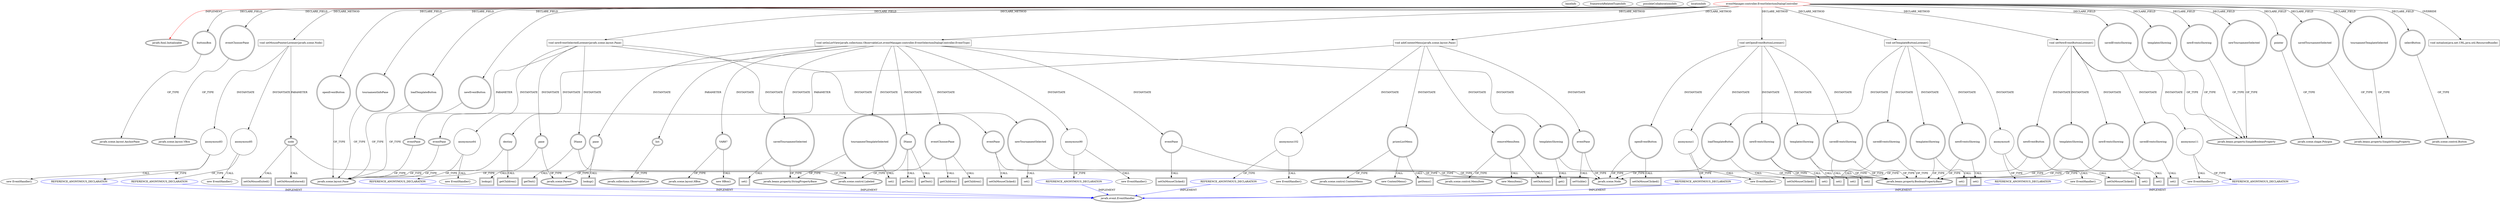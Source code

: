 digraph {
baseInfo[graphId=2934,category="extension_graph",isAnonymous=false,possibleRelation=true]
frameworkRelatedTypesInfo[0="javafx.fxml.Initializable"]
possibleCollaborationsInfo[0="2934~CLIENT_METHOD_DECLARATION-INSTANTIATION-~javafx.fxml.Initializable ~javafx.event.EventHandler ~false~true"]
locationInfo[projectName="hock323-eventManager",filePath="/hock323-eventManager/EventManager-master/src/eventManager/controller/EventSelectionDialogController.java",contextSignature="EventSelectionDialogController",graphId="2934"]
0[label="eventManager.controller.EventSelectionDialogController",vertexType="ROOT_CLIENT_CLASS_DECLARATION",isFrameworkType=false,color=red]
1[label="javafx.fxml.Initializable",vertexType="FRAMEWORK_INTERFACE_TYPE",isFrameworkType=true,peripheries=2]
2[label="buttonsBox",vertexType="FIELD_DECLARATION",isFrameworkType=true,peripheries=2,shape=circle]
3[label="javafx.scene.layout.AnchorPane",vertexType="FRAMEWORK_CLASS_TYPE",isFrameworkType=true,peripheries=2]
4[label="eventChooserPane",vertexType="FIELD_DECLARATION",isFrameworkType=true,peripheries=2,shape=circle]
5[label="javafx.scene.layout.VBox",vertexType="FRAMEWORK_CLASS_TYPE",isFrameworkType=true,peripheries=2]
6[label="loadTemplateButton",vertexType="FIELD_DECLARATION",isFrameworkType=true,peripheries=2,shape=circle]
7[label="javafx.scene.layout.Pane",vertexType="FRAMEWORK_CLASS_TYPE",isFrameworkType=true,peripheries=2]
8[label="newEventButton",vertexType="FIELD_DECLARATION",isFrameworkType=true,peripheries=2,shape=circle]
10[label="newEventsShowing",vertexType="FIELD_DECLARATION",isFrameworkType=true,peripheries=2,shape=circle]
11[label="javafx.beans.property.SimpleBooleanProperty",vertexType="FRAMEWORK_CLASS_TYPE",isFrameworkType=true,peripheries=2]
12[label="newTournamentSelected",vertexType="FIELD_DECLARATION",isFrameworkType=true,peripheries=2,shape=circle]
14[label="openEventButton",vertexType="FIELD_DECLARATION",isFrameworkType=true,peripheries=2,shape=circle]
16[label="pointer",vertexType="FIELD_DECLARATION",isFrameworkType=true,peripheries=2,shape=circle]
17[label="javafx.scene.shape.Polygon",vertexType="FRAMEWORK_CLASS_TYPE",isFrameworkType=true,peripheries=2]
18[label="savedEventsShowing",vertexType="FIELD_DECLARATION",isFrameworkType=true,peripheries=2,shape=circle]
20[label="savedTournamentSelected",vertexType="FIELD_DECLARATION",isFrameworkType=true,peripheries=2,shape=circle]
21[label="javafx.beans.property.SimpleStringProperty",vertexType="FRAMEWORK_CLASS_TYPE",isFrameworkType=true,peripheries=2]
22[label="selectButton",vertexType="FIELD_DECLARATION",isFrameworkType=true,peripheries=2,shape=circle]
23[label="javafx.scene.control.Button",vertexType="FRAMEWORK_CLASS_TYPE",isFrameworkType=true,peripheries=2]
24[label="templatesShowing",vertexType="FIELD_DECLARATION",isFrameworkType=true,peripheries=2,shape=circle]
26[label="tournamentInfoPane",vertexType="FIELD_DECLARATION",isFrameworkType=true,peripheries=2,shape=circle]
28[label="tournamentTemplateSelected",vertexType="FIELD_DECLARATION",isFrameworkType=true,peripheries=2,shape=circle]
30[label="void initialize(java.net.URL,java.util.ResourceBundle)",vertexType="OVERRIDING_METHOD_DECLARATION",isFrameworkType=false,shape=box]
43[label="void setOpenEventButtonListener()",vertexType="CLIENT_METHOD_DECLARATION",isFrameworkType=false,shape=box]
44[label="openEventButton",vertexType="VARIABLE_EXPRESION",isFrameworkType=true,peripheries=2,shape=circle]
46[label="javafx.scene.Node",vertexType="FRAMEWORK_CLASS_TYPE",isFrameworkType=true,peripheries=2]
45[label="setOnMouseClicked()",vertexType="INSIDE_CALL",isFrameworkType=true,peripheries=2,shape=box]
48[label="anonymous1",vertexType="VARIABLE_EXPRESION",isFrameworkType=false,shape=circle]
49[label="REFERENCE_ANONYMOUS_DECLARATION",vertexType="REFERENCE_ANONYMOUS_DECLARATION",isFrameworkType=false,color=blue]
50[label="javafx.event.EventHandler",vertexType="FRAMEWORK_INTERFACE_TYPE",isFrameworkType=true,peripheries=2]
47[label="new EventHandler()",vertexType="CONSTRUCTOR_CALL",isFrameworkType=false]
51[label="templatesShowing",vertexType="VARIABLE_EXPRESION",isFrameworkType=true,peripheries=2,shape=circle]
53[label="javafx.beans.property.BooleanPropertyBase",vertexType="FRAMEWORK_CLASS_TYPE",isFrameworkType=true,peripheries=2]
52[label="set()",vertexType="INSIDE_CALL",isFrameworkType=true,peripheries=2,shape=box]
54[label="newEventsShowing",vertexType="VARIABLE_EXPRESION",isFrameworkType=true,peripheries=2,shape=circle]
55[label="set()",vertexType="INSIDE_CALL",isFrameworkType=true,peripheries=2,shape=box]
57[label="savedEventsShowing",vertexType="VARIABLE_EXPRESION",isFrameworkType=true,peripheries=2,shape=circle]
58[label="set()",vertexType="INSIDE_CALL",isFrameworkType=true,peripheries=2,shape=box]
60[label="void setTemplateButtonListener()",vertexType="CLIENT_METHOD_DECLARATION",isFrameworkType=false,shape=box]
61[label="loadTemplateButton",vertexType="VARIABLE_EXPRESION",isFrameworkType=true,peripheries=2,shape=circle]
62[label="setOnMouseClicked()",vertexType="INSIDE_CALL",isFrameworkType=true,peripheries=2,shape=box]
65[label="anonymous6",vertexType="VARIABLE_EXPRESION",isFrameworkType=false,shape=circle]
66[label="REFERENCE_ANONYMOUS_DECLARATION",vertexType="REFERENCE_ANONYMOUS_DECLARATION",isFrameworkType=false,color=blue]
64[label="new EventHandler()",vertexType="CONSTRUCTOR_CALL",isFrameworkType=false]
68[label="templatesShowing",vertexType="VARIABLE_EXPRESION",isFrameworkType=true,peripheries=2,shape=circle]
69[label="set()",vertexType="INSIDE_CALL",isFrameworkType=true,peripheries=2,shape=box]
71[label="savedEventsShowing",vertexType="VARIABLE_EXPRESION",isFrameworkType=true,peripheries=2,shape=circle]
72[label="set()",vertexType="INSIDE_CALL",isFrameworkType=true,peripheries=2,shape=box]
74[label="newEventsShowing",vertexType="VARIABLE_EXPRESION",isFrameworkType=true,peripheries=2,shape=circle]
75[label="set()",vertexType="INSIDE_CALL",isFrameworkType=true,peripheries=2,shape=box]
77[label="void setNewEventButtonListener()",vertexType="CLIENT_METHOD_DECLARATION",isFrameworkType=false,shape=box]
78[label="newEventButton",vertexType="VARIABLE_EXPRESION",isFrameworkType=true,peripheries=2,shape=circle]
79[label="setOnMouseClicked()",vertexType="INSIDE_CALL",isFrameworkType=true,peripheries=2,shape=box]
82[label="anonymous11",vertexType="VARIABLE_EXPRESION",isFrameworkType=false,shape=circle]
83[label="REFERENCE_ANONYMOUS_DECLARATION",vertexType="REFERENCE_ANONYMOUS_DECLARATION",isFrameworkType=false,color=blue]
81[label="new EventHandler()",vertexType="CONSTRUCTOR_CALL",isFrameworkType=false]
85[label="templatesShowing",vertexType="VARIABLE_EXPRESION",isFrameworkType=true,peripheries=2,shape=circle]
86[label="set()",vertexType="INSIDE_CALL",isFrameworkType=true,peripheries=2,shape=box]
88[label="savedEventsShowing",vertexType="VARIABLE_EXPRESION",isFrameworkType=true,peripheries=2,shape=circle]
89[label="set()",vertexType="INSIDE_CALL",isFrameworkType=true,peripheries=2,shape=box]
91[label="newEventsShowing",vertexType="VARIABLE_EXPRESION",isFrameworkType=true,peripheries=2,shape=circle]
92[label="set()",vertexType="INSIDE_CALL",isFrameworkType=true,peripheries=2,shape=box]
212[label="void newEventSelectedListener(javafx.scene.layout.Pane)",vertexType="CLIENT_METHOD_DECLARATION",isFrameworkType=false,shape=box]
213[label="eventPane",vertexType="PARAMETER_DECLARATION",isFrameworkType=true,peripheries=2]
215[label="eventPane",vertexType="VARIABLE_EXPRESION",isFrameworkType=true,peripheries=2,shape=circle]
216[label="setOnMouseClicked()",vertexType="INSIDE_CALL",isFrameworkType=true,peripheries=2,shape=box]
219[label="anonymous64",vertexType="VARIABLE_EXPRESION",isFrameworkType=false,shape=circle]
220[label="REFERENCE_ANONYMOUS_DECLARATION",vertexType="REFERENCE_ANONYMOUS_DECLARATION",isFrameworkType=false,color=blue]
218[label="new EventHandler()",vertexType="CONSTRUCTOR_CALL",isFrameworkType=false]
222[label="pane",vertexType="VARIABLE_EXPRESION",isFrameworkType=true,peripheries=2,shape=circle]
224[label="javafx.scene.Parent",vertexType="FRAMEWORK_CLASS_TYPE",isFrameworkType=true,peripheries=2]
223[label="lookup()",vertexType="INSIDE_CALL",isFrameworkType=true,peripheries=2,shape=box]
225[label="lName",vertexType="VARIABLE_EXPRESION",isFrameworkType=true,peripheries=2,shape=circle]
227[label="javafx.scene.control.Labeled",vertexType="FRAMEWORK_CLASS_TYPE",isFrameworkType=true,peripheries=2]
226[label="getText()",vertexType="INSIDE_CALL",isFrameworkType=true,peripheries=2,shape=box]
228[label="newTournamentSelected",vertexType="VARIABLE_EXPRESION",isFrameworkType=true,peripheries=2,shape=circle]
229[label="set()",vertexType="INSIDE_CALL",isFrameworkType=true,peripheries=2,shape=box]
278[label="void setMousePointerListener(javafx.scene.Node)",vertexType="CLIENT_METHOD_DECLARATION",isFrameworkType=false,shape=box]
279[label="node",vertexType="PARAMETER_DECLARATION",isFrameworkType=true,peripheries=2]
282[label="setOnMouseEntered()",vertexType="INSIDE_CALL",isFrameworkType=true,peripheries=2,shape=box]
284[label="anonymous83",vertexType="VARIABLE_EXPRESION",isFrameworkType=false,shape=circle]
285[label="REFERENCE_ANONYMOUS_DECLARATION",vertexType="REFERENCE_ANONYMOUS_DECLARATION",isFrameworkType=false,color=blue]
283[label="new EventHandler()",vertexType="CONSTRUCTOR_CALL",isFrameworkType=false]
288[label="setOnMouseExited()",vertexType="INSIDE_CALL",isFrameworkType=true,peripheries=2,shape=box]
290[label="anonymous85",vertexType="VARIABLE_EXPRESION",isFrameworkType=false,shape=circle]
291[label="REFERENCE_ANONYMOUS_DECLARATION",vertexType="REFERENCE_ANONYMOUS_DECLARATION",isFrameworkType=false,color=blue]
289[label="new EventHandler()",vertexType="CONSTRUCTOR_CALL",isFrameworkType=false]
293[label="void setInListView(javafx.collections.ObservableList,eventManager.controller.EventSelectionDialogController.EventType)",vertexType="CLIENT_METHOD_DECLARATION",isFrameworkType=false,shape=box]
294[label="list",vertexType="PARAMETER_DECLARATION",isFrameworkType=true,peripheries=2]
295[label="javafx.collections.ObservableList",vertexType="FRAMEWORK_INTERFACE_TYPE",isFrameworkType=true,peripheries=2]
296[label="eventChooserPane",vertexType="VARIABLE_EXPRESION",isFrameworkType=true,peripheries=2,shape=circle]
297[label="getChildren()",vertexType="INSIDE_CALL",isFrameworkType=true,peripheries=2,shape=box]
300[label="VAR87",vertexType="VARIABLE_EXPRESION",isFrameworkType=true,peripheries=2,shape=circle]
301[label="javafx.scene.layout.HBox",vertexType="FRAMEWORK_CLASS_TYPE",isFrameworkType=true,peripheries=2]
299[label="new HBox()",vertexType="CONSTRUCTOR_CALL",isFrameworkType=true,peripheries=2]
303[label="getChildren()",vertexType="INSIDE_CALL",isFrameworkType=true,peripheries=2,shape=box]
304[label="eventPane",vertexType="VARIABLE_EXPRESION",isFrameworkType=true,peripheries=2,shape=circle]
305[label="setOnMouseClicked()",vertexType="INSIDE_CALL",isFrameworkType=true,peripheries=2,shape=box]
308[label="anonymous90",vertexType="VARIABLE_EXPRESION",isFrameworkType=false,shape=circle]
309[label="REFERENCE_ANONYMOUS_DECLARATION",vertexType="REFERENCE_ANONYMOUS_DECLARATION",isFrameworkType=false,color=blue]
307[label="new EventHandler()",vertexType="CONSTRUCTOR_CALL",isFrameworkType=false]
311[label="pane",vertexType="VARIABLE_EXPRESION",isFrameworkType=true,peripheries=2,shape=circle]
312[label="lookup()",vertexType="INSIDE_CALL",isFrameworkType=true,peripheries=2,shape=box]
314[label="templatesShowing",vertexType="VARIABLE_EXPRESION",isFrameworkType=true,peripheries=2,shape=circle]
315[label="get()",vertexType="INSIDE_CALL",isFrameworkType=true,peripheries=2,shape=box]
317[label="tournamentTemplateSelected",vertexType="VARIABLE_EXPRESION",isFrameworkType=true,peripheries=2,shape=circle]
319[label="javafx.beans.property.StringPropertyBase",vertexType="FRAMEWORK_CLASS_TYPE",isFrameworkType=true,peripheries=2]
318[label="set()",vertexType="INSIDE_CALL",isFrameworkType=true,peripheries=2,shape=box]
320[label="lName",vertexType="VARIABLE_EXPRESION",isFrameworkType=true,peripheries=2,shape=circle]
321[label="getText()",vertexType="INSIDE_CALL",isFrameworkType=true,peripheries=2,shape=box]
323[label="savedTournamentSelected",vertexType="VARIABLE_EXPRESION",isFrameworkType=true,peripheries=2,shape=circle]
324[label="set()",vertexType="INSIDE_CALL",isFrameworkType=true,peripheries=2,shape=box]
327[label="getText()",vertexType="INSIDE_CALL",isFrameworkType=true,peripheries=2,shape=box]
328[label="destiny",vertexType="VARIABLE_EXPRESION",isFrameworkType=true,peripheries=2,shape=circle]
329[label="getChildren()",vertexType="INSIDE_CALL",isFrameworkType=true,peripheries=2,shape=box]
331[label="void addContextMenu(javafx.scene.layout.Pane)",vertexType="CLIENT_METHOD_DECLARATION",isFrameworkType=false,shape=box]
332[label="eventPane",vertexType="PARAMETER_DECLARATION",isFrameworkType=true,peripheries=2]
335[label="prizesListMenu",vertexType="VARIABLE_EXPRESION",isFrameworkType=true,peripheries=2,shape=circle]
336[label="javafx.scene.control.ContextMenu",vertexType="FRAMEWORK_CLASS_TYPE",isFrameworkType=true,peripheries=2]
334[label="new ContextMenu()",vertexType="CONSTRUCTOR_CALL",isFrameworkType=true,peripheries=2]
338[label="removeMenuItem",vertexType="VARIABLE_EXPRESION",isFrameworkType=true,peripheries=2,shape=circle]
339[label="javafx.scene.control.MenuItem",vertexType="FRAMEWORK_CLASS_TYPE",isFrameworkType=true,peripheries=2]
337[label="new MenuItem()",vertexType="CONSTRUCTOR_CALL",isFrameworkType=true,peripheries=2]
341[label="getItems()",vertexType="INSIDE_CALL",isFrameworkType=true,peripheries=2,shape=box]
343[label="setOnAction()",vertexType="INSIDE_CALL",isFrameworkType=true,peripheries=2,shape=box]
345[label="anonymous102",vertexType="VARIABLE_EXPRESION",isFrameworkType=false,shape=circle]
346[label="REFERENCE_ANONYMOUS_DECLARATION",vertexType="REFERENCE_ANONYMOUS_DECLARATION",isFrameworkType=false,color=blue]
344[label="new EventHandler()",vertexType="CONSTRUCTOR_CALL",isFrameworkType=false]
348[label="eventPane",vertexType="VARIABLE_EXPRESION",isFrameworkType=true,peripheries=2,shape=circle]
349[label="setVisible()",vertexType="INSIDE_CALL",isFrameworkType=true,peripheries=2,shape=box]
0->1[label="IMPLEMENT",color=red]
0->2[label="DECLARE_FIELD"]
2->3[label="OF_TYPE"]
0->4[label="DECLARE_FIELD"]
4->5[label="OF_TYPE"]
0->6[label="DECLARE_FIELD"]
6->7[label="OF_TYPE"]
0->8[label="DECLARE_FIELD"]
8->7[label="OF_TYPE"]
0->10[label="DECLARE_FIELD"]
10->11[label="OF_TYPE"]
0->12[label="DECLARE_FIELD"]
12->11[label="OF_TYPE"]
0->14[label="DECLARE_FIELD"]
14->7[label="OF_TYPE"]
0->16[label="DECLARE_FIELD"]
16->17[label="OF_TYPE"]
0->18[label="DECLARE_FIELD"]
18->11[label="OF_TYPE"]
0->20[label="DECLARE_FIELD"]
20->21[label="OF_TYPE"]
0->22[label="DECLARE_FIELD"]
22->23[label="OF_TYPE"]
0->24[label="DECLARE_FIELD"]
24->11[label="OF_TYPE"]
0->26[label="DECLARE_FIELD"]
26->7[label="OF_TYPE"]
0->28[label="DECLARE_FIELD"]
28->21[label="OF_TYPE"]
0->30[label="OVERRIDE"]
0->43[label="DECLARE_METHOD"]
43->44[label="INSTANTIATE"]
44->46[label="OF_TYPE"]
44->45[label="CALL"]
43->48[label="INSTANTIATE"]
49->50[label="IMPLEMENT",color=blue]
48->49[label="OF_TYPE"]
48->47[label="CALL"]
43->51[label="INSTANTIATE"]
51->53[label="OF_TYPE"]
51->52[label="CALL"]
43->54[label="INSTANTIATE"]
54->53[label="OF_TYPE"]
54->55[label="CALL"]
43->57[label="INSTANTIATE"]
57->53[label="OF_TYPE"]
57->58[label="CALL"]
0->60[label="DECLARE_METHOD"]
60->61[label="INSTANTIATE"]
61->46[label="OF_TYPE"]
61->62[label="CALL"]
60->65[label="INSTANTIATE"]
66->50[label="IMPLEMENT",color=blue]
65->66[label="OF_TYPE"]
65->64[label="CALL"]
60->68[label="INSTANTIATE"]
68->53[label="OF_TYPE"]
68->69[label="CALL"]
60->71[label="INSTANTIATE"]
71->53[label="OF_TYPE"]
71->72[label="CALL"]
60->74[label="INSTANTIATE"]
74->53[label="OF_TYPE"]
74->75[label="CALL"]
0->77[label="DECLARE_METHOD"]
77->78[label="INSTANTIATE"]
78->46[label="OF_TYPE"]
78->79[label="CALL"]
77->82[label="INSTANTIATE"]
83->50[label="IMPLEMENT",color=blue]
82->83[label="OF_TYPE"]
82->81[label="CALL"]
77->85[label="INSTANTIATE"]
85->53[label="OF_TYPE"]
85->86[label="CALL"]
77->88[label="INSTANTIATE"]
88->53[label="OF_TYPE"]
88->89[label="CALL"]
77->91[label="INSTANTIATE"]
91->53[label="OF_TYPE"]
91->92[label="CALL"]
0->212[label="DECLARE_METHOD"]
213->7[label="OF_TYPE"]
212->213[label="PARAMETER"]
212->215[label="INSTANTIATE"]
215->46[label="OF_TYPE"]
215->216[label="CALL"]
212->219[label="INSTANTIATE"]
220->50[label="IMPLEMENT",color=blue]
219->220[label="OF_TYPE"]
219->218[label="CALL"]
212->222[label="INSTANTIATE"]
222->224[label="OF_TYPE"]
222->223[label="CALL"]
212->225[label="INSTANTIATE"]
225->227[label="OF_TYPE"]
225->226[label="CALL"]
212->228[label="INSTANTIATE"]
228->53[label="OF_TYPE"]
228->229[label="CALL"]
0->278[label="DECLARE_METHOD"]
279->46[label="OF_TYPE"]
278->279[label="PARAMETER"]
279->282[label="CALL"]
278->284[label="INSTANTIATE"]
285->50[label="IMPLEMENT",color=blue]
284->285[label="OF_TYPE"]
284->283[label="CALL"]
279->288[label="CALL"]
278->290[label="INSTANTIATE"]
291->50[label="IMPLEMENT",color=blue]
290->291[label="OF_TYPE"]
290->289[label="CALL"]
0->293[label="DECLARE_METHOD"]
294->295[label="OF_TYPE"]
293->294[label="PARAMETER"]
293->296[label="INSTANTIATE"]
296->7[label="OF_TYPE"]
296->297[label="CALL"]
293->300[label="INSTANTIATE"]
300->301[label="OF_TYPE"]
300->299[label="CALL"]
296->303[label="CALL"]
293->304[label="INSTANTIATE"]
304->46[label="OF_TYPE"]
304->305[label="CALL"]
293->308[label="INSTANTIATE"]
309->50[label="IMPLEMENT",color=blue]
308->309[label="OF_TYPE"]
308->307[label="CALL"]
293->311[label="INSTANTIATE"]
311->224[label="OF_TYPE"]
311->312[label="CALL"]
293->314[label="INSTANTIATE"]
314->53[label="OF_TYPE"]
314->315[label="CALL"]
293->317[label="INSTANTIATE"]
317->319[label="OF_TYPE"]
317->318[label="CALL"]
293->320[label="INSTANTIATE"]
320->227[label="OF_TYPE"]
320->321[label="CALL"]
293->323[label="INSTANTIATE"]
323->319[label="OF_TYPE"]
323->324[label="CALL"]
320->327[label="CALL"]
293->328[label="INSTANTIATE"]
328->7[label="OF_TYPE"]
328->329[label="CALL"]
0->331[label="DECLARE_METHOD"]
332->7[label="OF_TYPE"]
331->332[label="PARAMETER"]
331->335[label="INSTANTIATE"]
335->336[label="OF_TYPE"]
335->334[label="CALL"]
331->338[label="INSTANTIATE"]
338->339[label="OF_TYPE"]
338->337[label="CALL"]
335->341[label="CALL"]
338->343[label="CALL"]
331->345[label="INSTANTIATE"]
346->50[label="IMPLEMENT",color=blue]
345->346[label="OF_TYPE"]
345->344[label="CALL"]
331->348[label="INSTANTIATE"]
348->46[label="OF_TYPE"]
348->349[label="CALL"]
}
